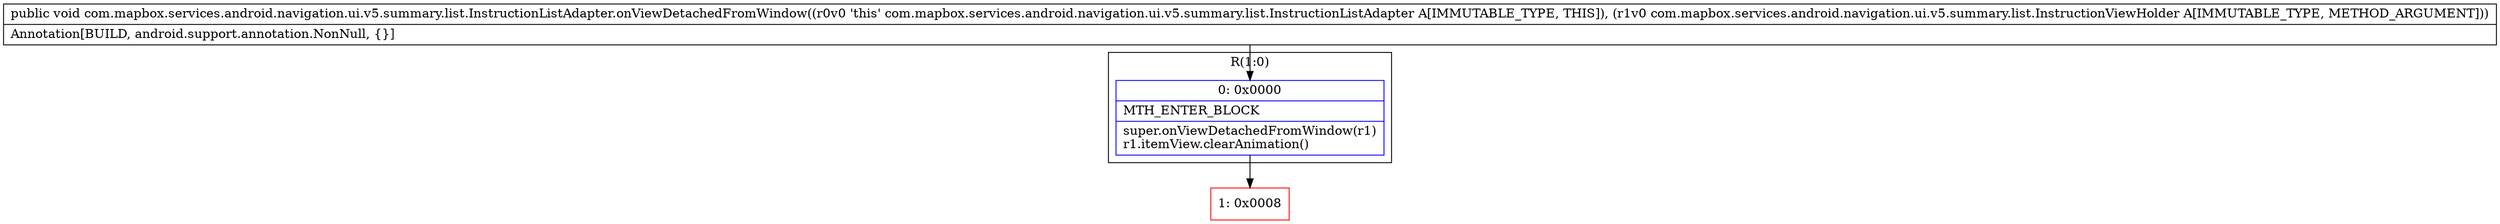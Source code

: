 digraph "CFG forcom.mapbox.services.android.navigation.ui.v5.summary.list.InstructionListAdapter.onViewDetachedFromWindow(Lcom\/mapbox\/services\/android\/navigation\/ui\/v5\/summary\/list\/InstructionViewHolder;)V" {
subgraph cluster_Region_2120482883 {
label = "R(1:0)";
node [shape=record,color=blue];
Node_0 [shape=record,label="{0\:\ 0x0000|MTH_ENTER_BLOCK\l|super.onViewDetachedFromWindow(r1)\lr1.itemView.clearAnimation()\l}"];
}
Node_1 [shape=record,color=red,label="{1\:\ 0x0008}"];
MethodNode[shape=record,label="{public void com.mapbox.services.android.navigation.ui.v5.summary.list.InstructionListAdapter.onViewDetachedFromWindow((r0v0 'this' com.mapbox.services.android.navigation.ui.v5.summary.list.InstructionListAdapter A[IMMUTABLE_TYPE, THIS]), (r1v0 com.mapbox.services.android.navigation.ui.v5.summary.list.InstructionViewHolder A[IMMUTABLE_TYPE, METHOD_ARGUMENT]))  | Annotation[BUILD, android.support.annotation.NonNull, \{\}]\l}"];
MethodNode -> Node_0;
Node_0 -> Node_1;
}

